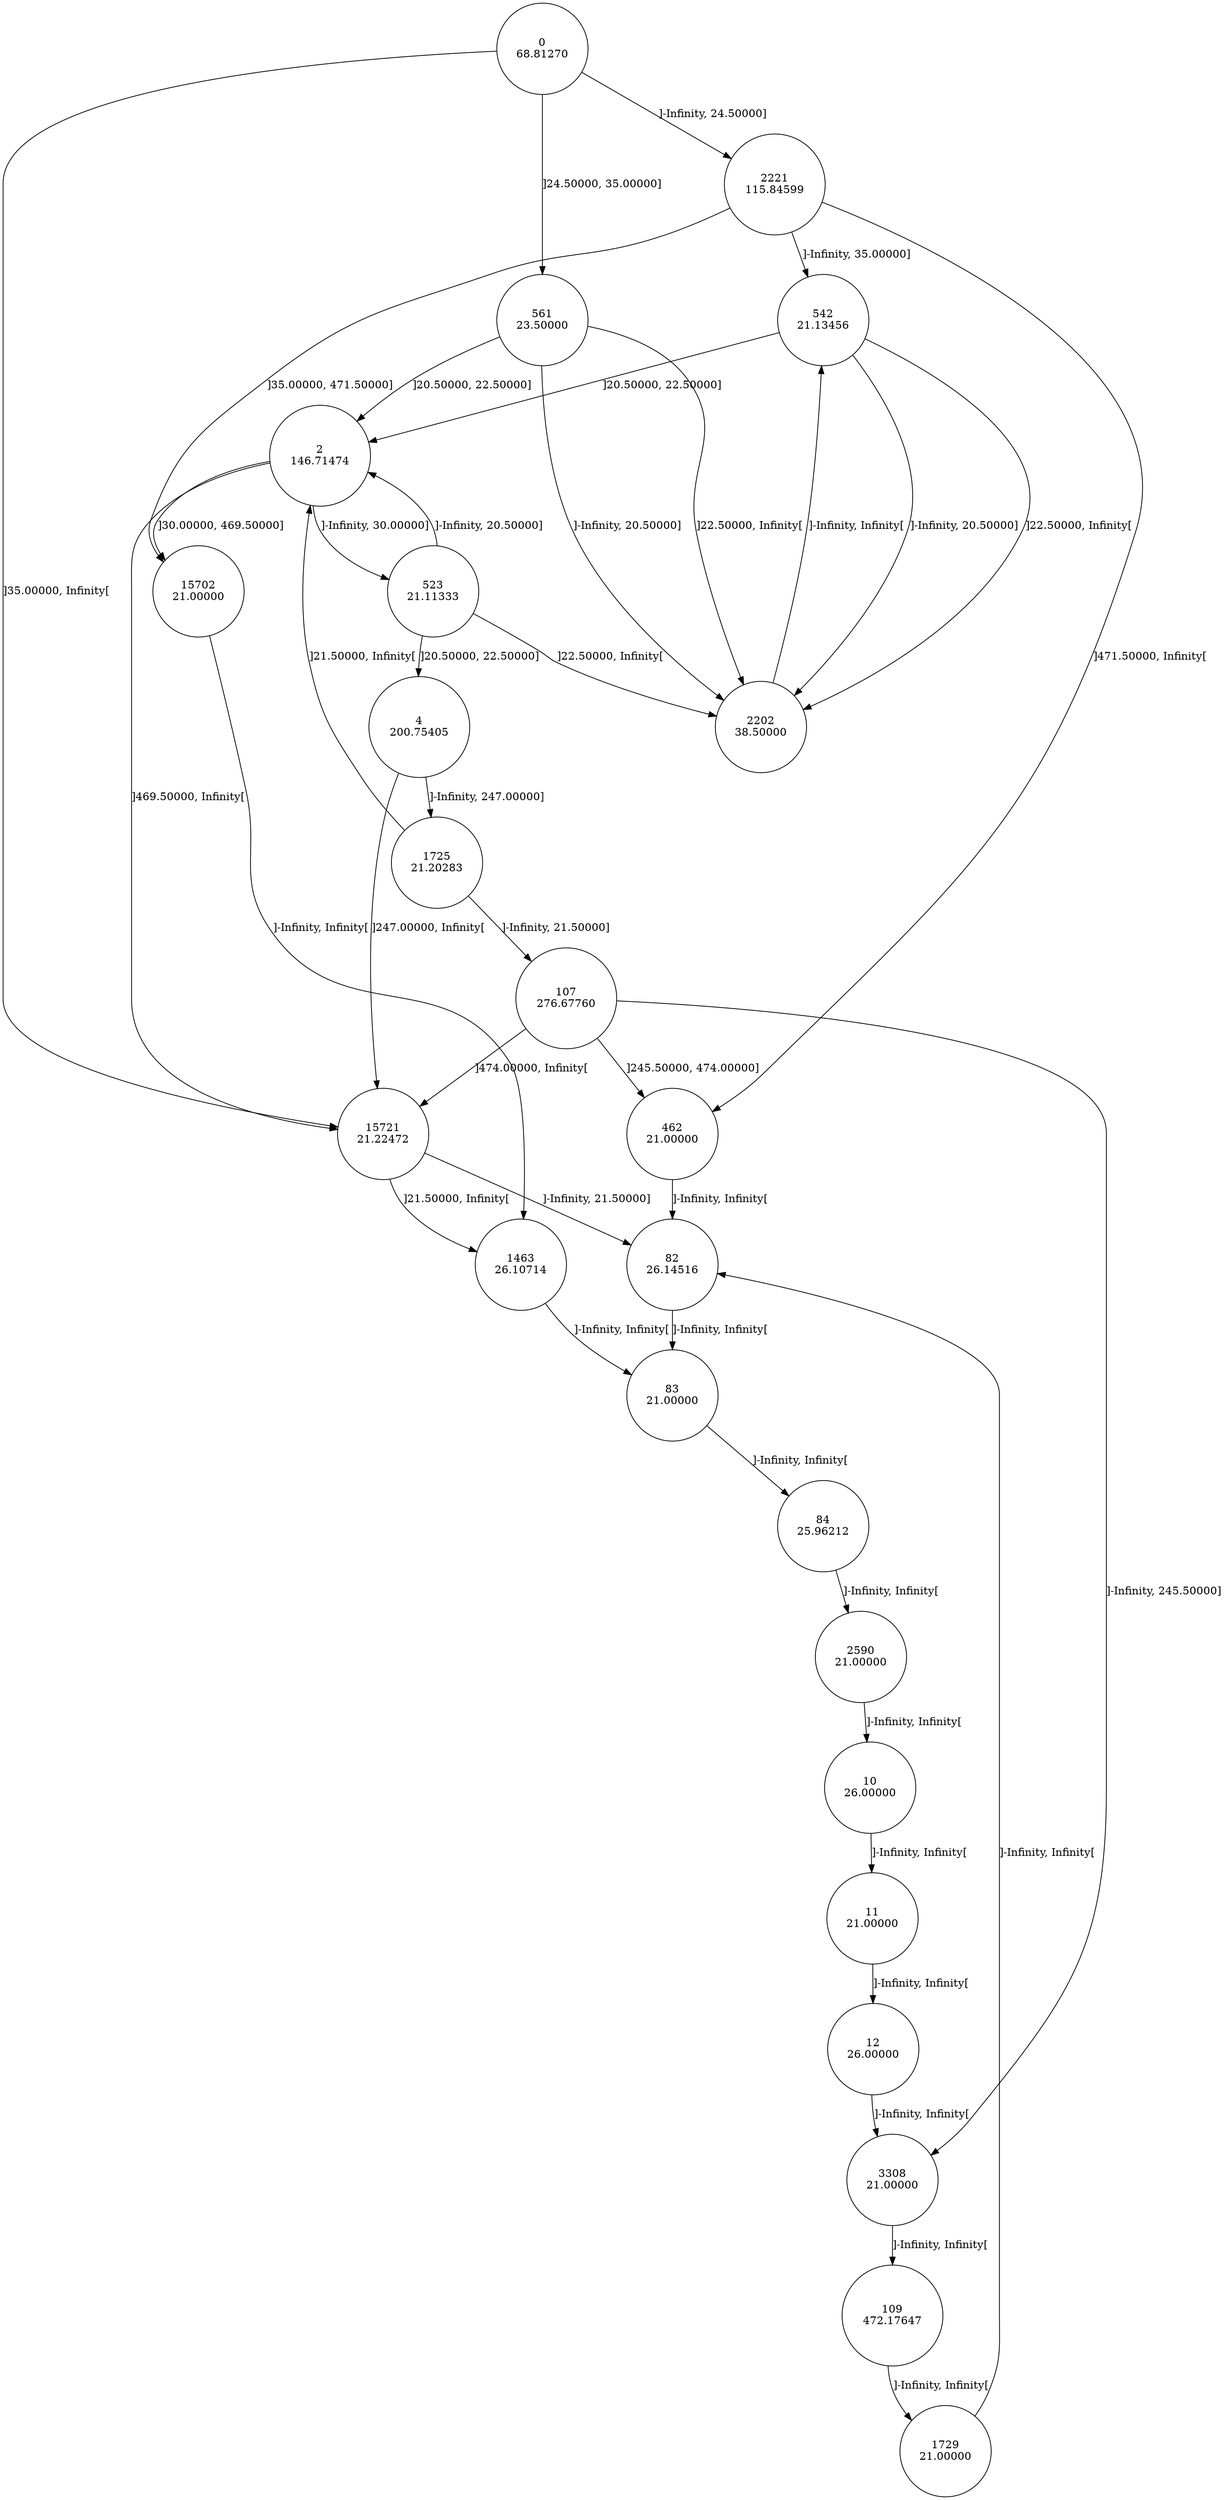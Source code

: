 digraph DFA {
0 [shape=circle, label="0\n68.81270"];
	0 -> 2221 [label="]-Infinity, 24.50000]"];
	0 -> 561 [label="]24.50000, 35.00000]"];
	0 -> 15721 [label="]35.00000, Infinity["];
15721 [shape=circle, label="15721\n21.22472"];
	15721 -> 82 [label="]-Infinity, 21.50000]"];
	15721 -> 1463 [label="]21.50000, Infinity["];
1463 [shape=circle, label="1463\n26.10714"];
	1463 -> 83 [label="]-Infinity, Infinity["];
83 [shape=circle, label="83\n21.00000"];
	83 -> 84 [label="]-Infinity, Infinity["];
84 [shape=circle, label="84\n25.96212"];
	84 -> 2590 [label="]-Infinity, Infinity["];
2590 [shape=circle, label="2590\n21.00000"];
	2590 -> 10 [label="]-Infinity, Infinity["];
10 [shape=circle, label="10\n26.00000"];
	10 -> 11 [label="]-Infinity, Infinity["];
11 [shape=circle, label="11\n21.00000"];
	11 -> 12 [label="]-Infinity, Infinity["];
12 [shape=circle, label="12\n26.00000"];
	12 -> 3308 [label="]-Infinity, Infinity["];
3308 [shape=circle, label="3308\n21.00000"];
	3308 -> 109 [label="]-Infinity, Infinity["];
109 [shape=circle, label="109\n472.17647"];
	109 -> 1729 [label="]-Infinity, Infinity["];
1729 [shape=circle, label="1729\n21.00000"];
	1729 -> 82 [label="]-Infinity, Infinity["];
82 [shape=circle, label="82\n26.14516"];
	82 -> 83 [label="]-Infinity, Infinity["];
561 [shape=circle, label="561\n23.50000"];
	561 -> 2202 [label="]-Infinity, 20.50000]"];
	561 -> 2 [label="]20.50000, 22.50000]"];
	561 -> 2202 [label="]22.50000, Infinity["];
2202 [shape=circle, label="2202\n38.50000"];
	2202 -> 542 [label="]-Infinity, Infinity["];
542 [shape=circle, label="542\n21.13456"];
	542 -> 2202 [label="]-Infinity, 20.50000]"];
	542 -> 2 [label="]20.50000, 22.50000]"];
	542 -> 2202 [label="]22.50000, Infinity["];
2 [shape=circle, label="2\n146.71474"];
	2 -> 523 [label="]-Infinity, 30.00000]"];
	2 -> 15702 [label="]30.00000, 469.50000]"];
	2 -> 15721 [label="]469.50000, Infinity["];
15702 [shape=circle, label="15702\n21.00000"];
	15702 -> 1463 [label="]-Infinity, Infinity["];
523 [shape=circle, label="523\n21.11333"];
	523 -> 2 [label="]-Infinity, 20.50000]"];
	523 -> 4 [label="]20.50000, 22.50000]"];
	523 -> 2202 [label="]22.50000, Infinity["];
4 [shape=circle, label="4\n200.75405"];
	4 -> 1725 [label="]-Infinity, 247.00000]"];
	4 -> 15721 [label="]247.00000, Infinity["];
1725 [shape=circle, label="1725\n21.20283"];
	1725 -> 107 [label="]-Infinity, 21.50000]"];
	1725 -> 2 [label="]21.50000, Infinity["];
107 [shape=circle, label="107\n276.67760"];
	107 -> 3308 [label="]-Infinity, 245.50000]"];
	107 -> 462 [label="]245.50000, 474.00000]"];
	107 -> 15721 [label="]474.00000, Infinity["];
462 [shape=circle, label="462\n21.00000"];
	462 -> 82 [label="]-Infinity, Infinity["];
2221 [shape=circle, label="2221\n115.84599"];
	2221 -> 542 [label="]-Infinity, 35.00000]"];
	2221 -> 15702 [label="]35.00000, 471.50000]"];
	2221 -> 462 [label="]471.50000, Infinity["];
}
